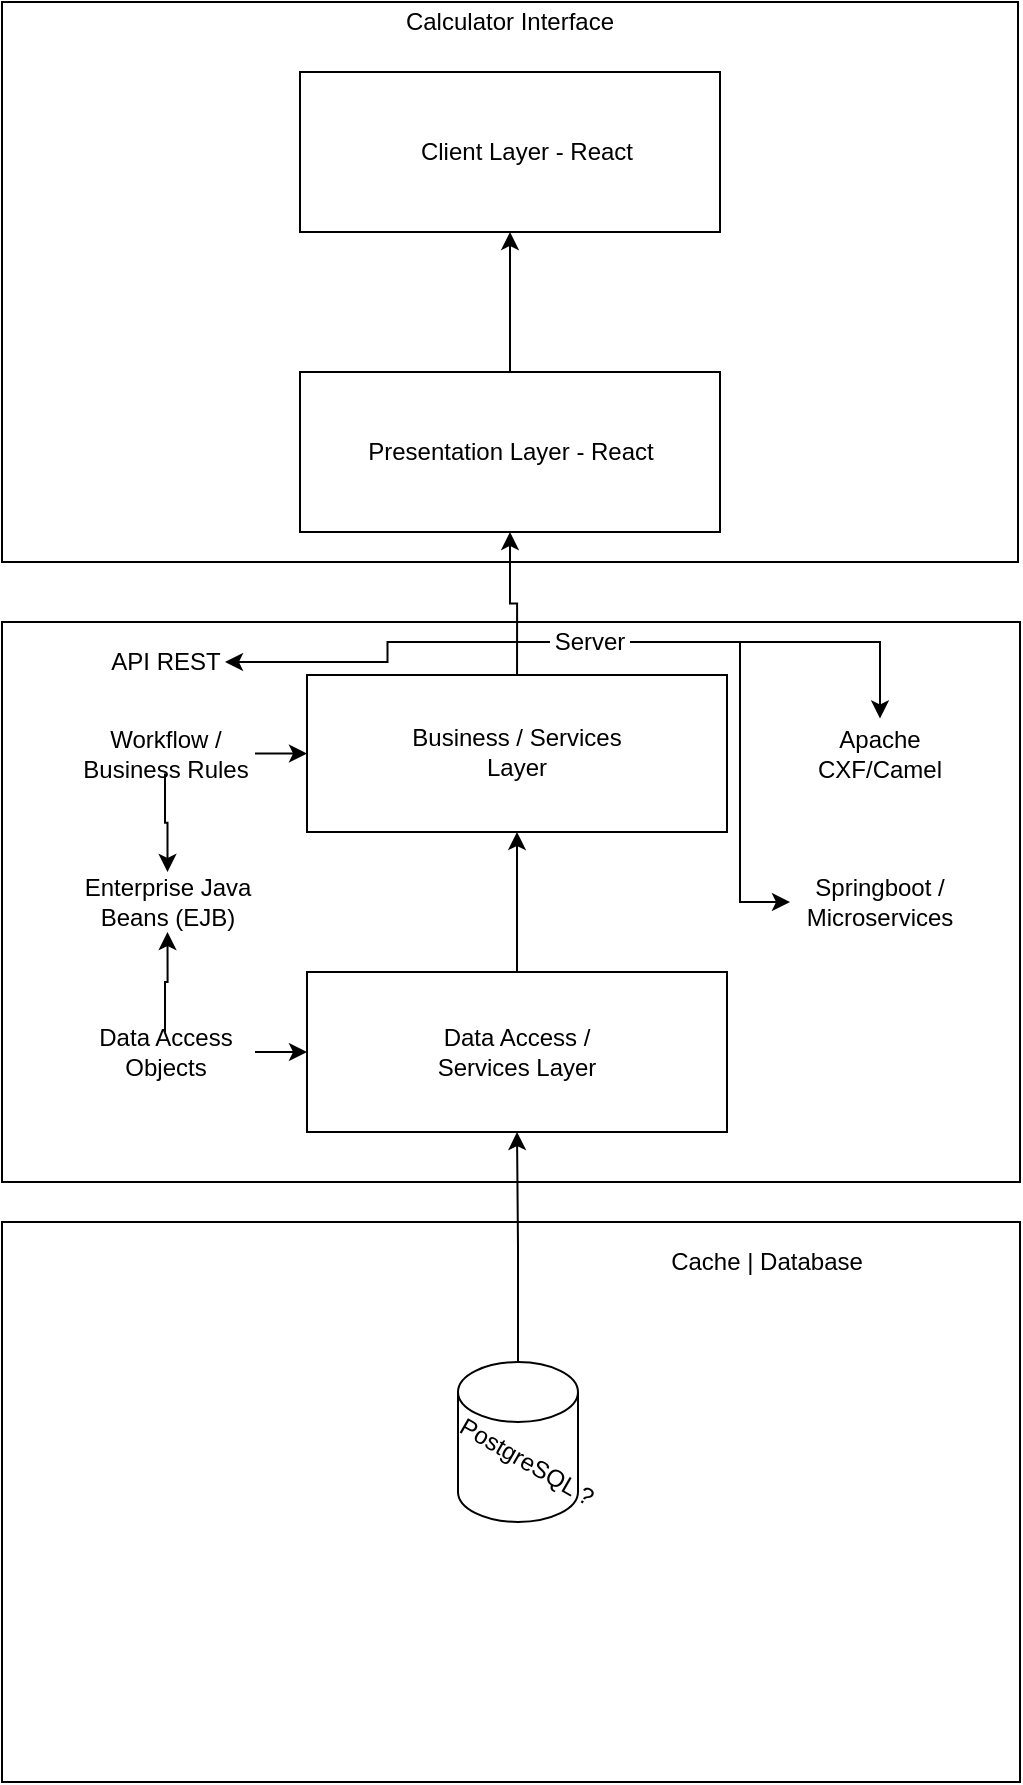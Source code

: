 <mxfile version="13.9.6" type="device"><diagram id="ygct1eI7-W_zSE4UHic6" name="Page-1"><mxGraphModel dx="862" dy="482" grid="1" gridSize="10" guides="1" tooltips="1" connect="1" arrows="1" fold="1" page="1" pageScale="1" pageWidth="850" pageHeight="1100" math="0" shadow="0"><root><mxCell id="0"/><mxCell id="1" parent="0"/><mxCell id="lo2w_LLLCKN9MfKEMZVg-7" value="" style="rounded=0;whiteSpace=wrap;html=1;" vertex="1" parent="1"><mxGeometry x="171" y="60" width="508" height="280" as="geometry"/></mxCell><mxCell id="lo2w_LLLCKN9MfKEMZVg-8" value="" style="rounded=0;whiteSpace=wrap;html=1;rotation=90;" vertex="1" parent="1"><mxGeometry x="385" y="30" width="80" height="210" as="geometry"/></mxCell><mxCell id="lo2w_LLLCKN9MfKEMZVg-9" value="Client Layer - React" style="text;html=1;strokeColor=none;fillColor=none;align=center;verticalAlign=middle;whiteSpace=wrap;rounded=0;" vertex="1" parent="1"><mxGeometry x="370" y="112.5" width="127" height="45" as="geometry"/></mxCell><mxCell id="lo2w_LLLCKN9MfKEMZVg-10" style="edgeStyle=orthogonalEdgeStyle;rounded=0;orthogonalLoop=1;jettySize=auto;html=1;exitX=0;exitY=0.5;exitDx=0;exitDy=0;entryX=1;entryY=0.5;entryDx=0;entryDy=0;" edge="1" parent="1" source="lo2w_LLLCKN9MfKEMZVg-11" target="lo2w_LLLCKN9MfKEMZVg-8"><mxGeometry relative="1" as="geometry"/></mxCell><mxCell id="lo2w_LLLCKN9MfKEMZVg-11" value="" style="rounded=0;whiteSpace=wrap;html=1;rotation=90;" vertex="1" parent="1"><mxGeometry x="385" y="180" width="80" height="210" as="geometry"/></mxCell><mxCell id="lo2w_LLLCKN9MfKEMZVg-12" value="Presentation Layer - React" style="text;html=1;strokeColor=none;fillColor=none;align=center;verticalAlign=middle;whiteSpace=wrap;rounded=0;" vertex="1" parent="1"><mxGeometry x="352.75" y="267.5" width="144.5" height="35" as="geometry"/></mxCell><mxCell id="lo2w_LLLCKN9MfKEMZVg-13" value="Calculator Interface" style="text;html=1;strokeColor=none;fillColor=none;align=center;verticalAlign=middle;whiteSpace=wrap;rounded=0;" vertex="1" parent="1"><mxGeometry x="370" y="60" width="110" height="20" as="geometry"/></mxCell><mxCell id="lo2w_LLLCKN9MfKEMZVg-23" value="" style="rounded=0;whiteSpace=wrap;html=1;fillColor=#ffffff;gradientColor=none;" vertex="1" parent="1"><mxGeometry x="171" y="370" width="509" height="280" as="geometry"/></mxCell><mxCell id="lo2w_LLLCKN9MfKEMZVg-29" style="edgeStyle=orthogonalEdgeStyle;rounded=0;orthogonalLoop=1;jettySize=auto;html=1;entryX=1;entryY=0.5;entryDx=0;entryDy=0;" edge="1" parent="1" source="lo2w_LLLCKN9MfKEMZVg-24" target="lo2w_LLLCKN9MfKEMZVg-11"><mxGeometry relative="1" as="geometry"/></mxCell><mxCell id="lo2w_LLLCKN9MfKEMZVg-24" value="" style="rounded=0;whiteSpace=wrap;html=1;rotation=90;" vertex="1" parent="1"><mxGeometry x="389.25" y="330.75" width="78.5" height="210" as="geometry"/></mxCell><mxCell id="lo2w_LLLCKN9MfKEMZVg-25" value="Business / Services Layer" style="text;html=1;strokeColor=none;fillColor=none;align=center;verticalAlign=middle;whiteSpace=wrap;rounded=0;" vertex="1" parent="1"><mxGeometry x="372.25" y="412.5" width="112.5" height="45" as="geometry"/></mxCell><mxCell id="lo2w_LLLCKN9MfKEMZVg-26" style="edgeStyle=orthogonalEdgeStyle;rounded=0;orthogonalLoop=1;jettySize=auto;html=1;exitX=0;exitY=0.5;exitDx=0;exitDy=0;entryX=1;entryY=0.5;entryDx=0;entryDy=0;" edge="1" parent="1" source="lo2w_LLLCKN9MfKEMZVg-27" target="lo2w_LLLCKN9MfKEMZVg-24"><mxGeometry relative="1" as="geometry"/></mxCell><mxCell id="lo2w_LLLCKN9MfKEMZVg-27" value="" style="rounded=0;whiteSpace=wrap;html=1;rotation=90;" vertex="1" parent="1"><mxGeometry x="388.5" y="480" width="80" height="210" as="geometry"/></mxCell><mxCell id="lo2w_LLLCKN9MfKEMZVg-28" value="Data Access / Services Layer" style="text;html=1;strokeColor=none;fillColor=none;align=center;verticalAlign=middle;whiteSpace=wrap;rounded=0;" vertex="1" parent="1"><mxGeometry x="370" y="557.5" width="117" height="55" as="geometry"/></mxCell><mxCell id="lo2w_LLLCKN9MfKEMZVg-32" style="edgeStyle=orthogonalEdgeStyle;rounded=0;orthogonalLoop=1;jettySize=auto;html=1;entryX=0.5;entryY=1;entryDx=0;entryDy=0;" edge="1" parent="1" source="lo2w_LLLCKN9MfKEMZVg-30" target="lo2w_LLLCKN9MfKEMZVg-24"><mxGeometry relative="1" as="geometry"/></mxCell><mxCell id="lo2w_LLLCKN9MfKEMZVg-52" style="edgeStyle=orthogonalEdgeStyle;rounded=0;orthogonalLoop=1;jettySize=auto;html=1;" edge="1" parent="1" source="lo2w_LLLCKN9MfKEMZVg-30" target="lo2w_LLLCKN9MfKEMZVg-41"><mxGeometry relative="1" as="geometry"/></mxCell><mxCell id="lo2w_LLLCKN9MfKEMZVg-30" value="Workflow / Business Rules" style="text;html=1;strokeColor=none;fillColor=none;align=center;verticalAlign=middle;whiteSpace=wrap;rounded=0;" vertex="1" parent="1"><mxGeometry x="207.5" y="425.75" width="90" height="20" as="geometry"/></mxCell><mxCell id="lo2w_LLLCKN9MfKEMZVg-34" style="edgeStyle=orthogonalEdgeStyle;rounded=0;orthogonalLoop=1;jettySize=auto;html=1;entryX=0.5;entryY=1;entryDx=0;entryDy=0;" edge="1" parent="1" source="lo2w_LLLCKN9MfKEMZVg-33" target="lo2w_LLLCKN9MfKEMZVg-27"><mxGeometry relative="1" as="geometry"/></mxCell><mxCell id="lo2w_LLLCKN9MfKEMZVg-51" style="edgeStyle=orthogonalEdgeStyle;rounded=0;orthogonalLoop=1;jettySize=auto;html=1;entryX=0.5;entryY=1;entryDx=0;entryDy=0;" edge="1" parent="1" source="lo2w_LLLCKN9MfKEMZVg-33" target="lo2w_LLLCKN9MfKEMZVg-41"><mxGeometry relative="1" as="geometry"/></mxCell><mxCell id="lo2w_LLLCKN9MfKEMZVg-33" value="Data Access Objects" style="text;html=1;strokeColor=none;fillColor=none;align=center;verticalAlign=middle;whiteSpace=wrap;rounded=0;" vertex="1" parent="1"><mxGeometry x="207.5" y="575" width="90" height="20" as="geometry"/></mxCell><mxCell id="lo2w_LLLCKN9MfKEMZVg-37" style="edgeStyle=orthogonalEdgeStyle;rounded=0;orthogonalLoop=1;jettySize=auto;html=1;entryX=0.5;entryY=0;entryDx=0;entryDy=0;" edge="1" parent="1" source="lo2w_LLLCKN9MfKEMZVg-35" target="lo2w_LLLCKN9MfKEMZVg-36"><mxGeometry relative="1" as="geometry"/></mxCell><mxCell id="lo2w_LLLCKN9MfKEMZVg-39" style="edgeStyle=orthogonalEdgeStyle;rounded=0;orthogonalLoop=1;jettySize=auto;html=1;entryX=0;entryY=0.5;entryDx=0;entryDy=0;" edge="1" parent="1" source="lo2w_LLLCKN9MfKEMZVg-35" target="lo2w_LLLCKN9MfKEMZVg-38"><mxGeometry relative="1" as="geometry"><Array as="points"><mxPoint x="540" y="380"/><mxPoint x="540" y="510"/></Array></mxGeometry></mxCell><mxCell id="lo2w_LLLCKN9MfKEMZVg-57" style="edgeStyle=orthogonalEdgeStyle;rounded=0;orthogonalLoop=1;jettySize=auto;html=1;entryX=1;entryY=0.5;entryDx=0;entryDy=0;" edge="1" parent="1" source="lo2w_LLLCKN9MfKEMZVg-35" target="lo2w_LLLCKN9MfKEMZVg-56"><mxGeometry relative="1" as="geometry"/></mxCell><mxCell id="lo2w_LLLCKN9MfKEMZVg-35" value="Server" style="text;html=1;strokeColor=none;fillColor=none;align=center;verticalAlign=middle;whiteSpace=wrap;rounded=0;" vertex="1" parent="1"><mxGeometry x="445" y="370" width="40" height="20" as="geometry"/></mxCell><mxCell id="lo2w_LLLCKN9MfKEMZVg-36" value="Apache CXF/Camel" style="text;html=1;strokeColor=none;fillColor=none;align=center;verticalAlign=middle;whiteSpace=wrap;rounded=0;" vertex="1" parent="1"><mxGeometry x="560" y="418.25" width="100" height="35" as="geometry"/></mxCell><mxCell id="lo2w_LLLCKN9MfKEMZVg-38" value="Springboot / Microservices" style="text;html=1;strokeColor=none;fillColor=none;align=center;verticalAlign=middle;whiteSpace=wrap;rounded=0;" vertex="1" parent="1"><mxGeometry x="565" y="500" width="90" height="20" as="geometry"/></mxCell><mxCell id="lo2w_LLLCKN9MfKEMZVg-40" value="" style="rounded=0;whiteSpace=wrap;html=1;fillColor=#ffffff;gradientColor=none;" vertex="1" parent="1"><mxGeometry x="171" y="670" width="509" height="280" as="geometry"/></mxCell><mxCell id="lo2w_LLLCKN9MfKEMZVg-41" value="Enterprise Java Beans (EJB)" style="text;html=1;strokeColor=none;fillColor=none;align=center;verticalAlign=middle;whiteSpace=wrap;rounded=0;" vertex="1" parent="1"><mxGeometry x="210" y="495" width="87.5" height="30" as="geometry"/></mxCell><mxCell id="lo2w_LLLCKN9MfKEMZVg-55" style="edgeStyle=orthogonalEdgeStyle;rounded=0;orthogonalLoop=1;jettySize=auto;html=1;entryX=1;entryY=0.5;entryDx=0;entryDy=0;" edge="1" parent="1" source="lo2w_LLLCKN9MfKEMZVg-53" target="lo2w_LLLCKN9MfKEMZVg-27"><mxGeometry relative="1" as="geometry"/></mxCell><mxCell id="lo2w_LLLCKN9MfKEMZVg-53" value="" style="shape=cylinder3;whiteSpace=wrap;html=1;boundedLbl=1;backgroundOutline=1;size=15;fillColor=#ffffff;gradientColor=none;" vertex="1" parent="1"><mxGeometry x="399" y="740" width="60" height="80" as="geometry"/></mxCell><mxCell id="lo2w_LLLCKN9MfKEMZVg-54" value="Cache | Database" style="text;html=1;strokeColor=none;fillColor=none;align=center;verticalAlign=middle;whiteSpace=wrap;rounded=0;" vertex="1" parent="1"><mxGeometry x="497" y="680" width="113" height="20" as="geometry"/></mxCell><mxCell id="lo2w_LLLCKN9MfKEMZVg-56" value="API REST" style="text;html=1;strokeColor=none;fillColor=none;align=center;verticalAlign=middle;whiteSpace=wrap;rounded=0;" vertex="1" parent="1"><mxGeometry x="222.5" y="380" width="60" height="20" as="geometry"/></mxCell><mxCell id="lo2w_LLLCKN9MfKEMZVg-58" value="PostgreSQL ?" style="text;html=1;strokeColor=none;fillColor=none;align=center;verticalAlign=middle;whiteSpace=wrap;rounded=0;rotation=30;" vertex="1" parent="1"><mxGeometry x="393" y="780" width="81" height="20" as="geometry"/></mxCell></root></mxGraphModel></diagram></mxfile>